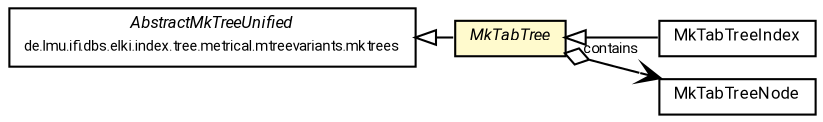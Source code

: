 #!/usr/local/bin/dot
#
# Class diagram 
# Generated by UMLGraph version R5_7_2-60-g0e99a6 (http://www.spinellis.gr/umlgraph/)
#

digraph G {
	graph [fontnames="svg"]
	edge [fontname="Roboto",fontsize=7,labelfontname="Roboto",labelfontsize=7,color="black"];
	node [fontname="Roboto",fontcolor="black",fontsize=8,shape=plaintext,margin=0,width=0,height=0];
	nodesep=0.15;
	ranksep=0.25;
	rankdir=LR;
	// de.lmu.ifi.dbs.elki.index.tree.metrical.mtreevariants.mktrees.AbstractMkTreeUnified<O, N extends de.lmu.ifi.dbs.elki.index.tree.metrical.mtreevariants.AbstractMTreeNode<O, N, E>, E extends de.lmu.ifi.dbs.elki.index.tree.metrical.mtreevariants.MTreeEntry, S extends de.lmu.ifi.dbs.elki.index.tree.metrical.mtreevariants.mktrees.MkTreeSettings<O, N, E>>
	c7099686 [label=<<table title="de.lmu.ifi.dbs.elki.index.tree.metrical.mtreevariants.mktrees.AbstractMkTreeUnified" border="0" cellborder="1" cellspacing="0" cellpadding="2" href="../AbstractMkTreeUnified.html" target="_parent">
		<tr><td><table border="0" cellspacing="0" cellpadding="1">
		<tr><td align="center" balign="center"> <font face="Roboto"><i>AbstractMkTreeUnified</i></font> </td></tr>
		<tr><td align="center" balign="center"> <font face="Roboto" point-size="7.0">de.lmu.ifi.dbs.elki.index.tree.metrical.mtreevariants.mktrees</font> </td></tr>
		</table></td></tr>
		</table>>, URL="../AbstractMkTreeUnified.html"];
	// de.lmu.ifi.dbs.elki.index.tree.metrical.mtreevariants.mktrees.mktab.MkTabTreeIndex<O>
	c7099719 [label=<<table title="de.lmu.ifi.dbs.elki.index.tree.metrical.mtreevariants.mktrees.mktab.MkTabTreeIndex" border="0" cellborder="1" cellspacing="0" cellpadding="2" href="MkTabTreeIndex.html" target="_parent">
		<tr><td><table border="0" cellspacing="0" cellpadding="1">
		<tr><td align="center" balign="center"> <font face="Roboto">MkTabTreeIndex</font> </td></tr>
		</table></td></tr>
		</table>>, URL="MkTabTreeIndex.html"];
	// de.lmu.ifi.dbs.elki.index.tree.metrical.mtreevariants.mktrees.mktab.MkTabTree<O>
	c7099720 [label=<<table title="de.lmu.ifi.dbs.elki.index.tree.metrical.mtreevariants.mktrees.mktab.MkTabTree" border="0" cellborder="1" cellspacing="0" cellpadding="2" bgcolor="lemonChiffon" href="MkTabTree.html" target="_parent">
		<tr><td><table border="0" cellspacing="0" cellpadding="1">
		<tr><td align="center" balign="center"> <font face="Roboto"><i>MkTabTree</i></font> </td></tr>
		</table></td></tr>
		</table>>, URL="MkTabTree.html"];
	// de.lmu.ifi.dbs.elki.index.tree.metrical.mtreevariants.mktrees.mktab.MkTabTreeNode<O>
	c7099722 [label=<<table title="de.lmu.ifi.dbs.elki.index.tree.metrical.mtreevariants.mktrees.mktab.MkTabTreeNode" border="0" cellborder="1" cellspacing="0" cellpadding="2" href="MkTabTreeNode.html" target="_parent">
		<tr><td><table border="0" cellspacing="0" cellpadding="1">
		<tr><td align="center" balign="center"> <font face="Roboto">MkTabTreeNode</font> </td></tr>
		</table></td></tr>
		</table>>, URL="MkTabTreeNode.html"];
	// de.lmu.ifi.dbs.elki.index.tree.metrical.mtreevariants.mktrees.mktab.MkTabTreeIndex<O> extends de.lmu.ifi.dbs.elki.index.tree.metrical.mtreevariants.mktrees.mktab.MkTabTree<O>
	c7099720 -> c7099719 [arrowtail=empty,dir=back,weight=10];
	// de.lmu.ifi.dbs.elki.index.tree.metrical.mtreevariants.mktrees.mktab.MkTabTree<O> extends de.lmu.ifi.dbs.elki.index.tree.metrical.mtreevariants.mktrees.AbstractMkTreeUnified<O, N extends de.lmu.ifi.dbs.elki.index.tree.metrical.mtreevariants.AbstractMTreeNode<O, N, E>, E extends de.lmu.ifi.dbs.elki.index.tree.metrical.mtreevariants.MTreeEntry, S extends de.lmu.ifi.dbs.elki.index.tree.metrical.mtreevariants.mktrees.MkTreeSettings<O, N, E>>
	c7099686 -> c7099720 [arrowtail=empty,dir=back,weight=10];
	// de.lmu.ifi.dbs.elki.index.tree.metrical.mtreevariants.mktrees.mktab.MkTabTree<O> navhas de.lmu.ifi.dbs.elki.index.tree.metrical.mtreevariants.mktrees.mktab.MkTabTreeNode<O>
	c7099720 -> c7099722 [arrowhead=open,arrowtail=ediamond,dir=both,weight=3,label="contains"];
}

